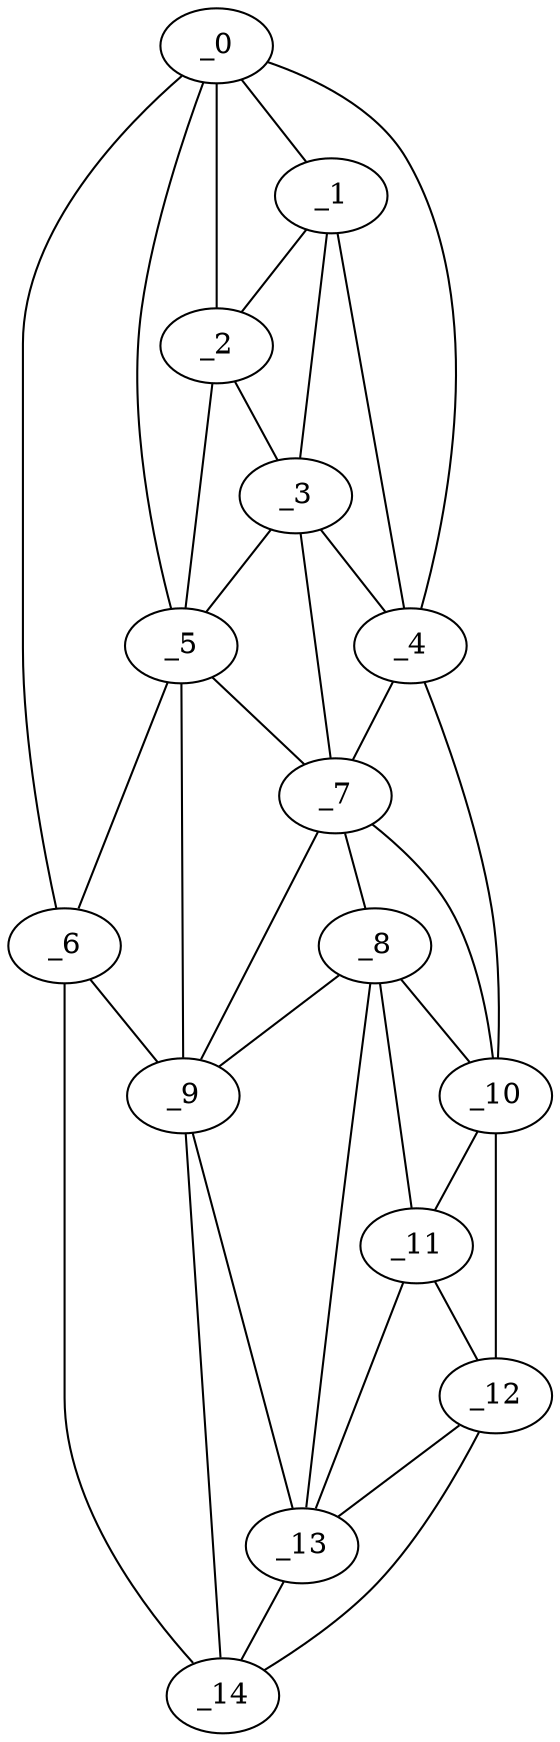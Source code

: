 graph "obj34__285.gxl" {
	_0	 [x=37,
		y=34];
	_1	 [x=41,
		y=34];
	_0 -- _1	 [valence=2];
	_2	 [x=49,
		y=37];
	_0 -- _2	 [valence=1];
	_4	 [x=52,
		y=27];
	_0 -- _4	 [valence=1];
	_5	 [x=57,
		y=44];
	_0 -- _5	 [valence=1];
	_6	 [x=67,
		y=78];
	_0 -- _6	 [valence=1];
	_1 -- _2	 [valence=2];
	_3	 [x=51,
		y=32];
	_1 -- _3	 [valence=2];
	_1 -- _4	 [valence=2];
	_2 -- _3	 [valence=1];
	_2 -- _5	 [valence=2];
	_3 -- _4	 [valence=2];
	_3 -- _5	 [valence=2];
	_7	 [x=69,
		y=41];
	_3 -- _7	 [valence=2];
	_4 -- _7	 [valence=2];
	_10	 [x=82,
		y=29];
	_4 -- _10	 [valence=1];
	_5 -- _6	 [valence=2];
	_5 -- _7	 [valence=2];
	_9	 [x=78,
		y=70];
	_5 -- _9	 [valence=1];
	_6 -- _9	 [valence=1];
	_14	 [x=124,
		y=65];
	_6 -- _14	 [valence=1];
	_8	 [x=77,
		y=39];
	_7 -- _8	 [valence=2];
	_7 -- _9	 [valence=1];
	_7 -- _10	 [valence=1];
	_8 -- _9	 [valence=2];
	_8 -- _10	 [valence=2];
	_11	 [x=87,
		y=37];
	_8 -- _11	 [valence=1];
	_13	 [x=96,
		y=55];
	_8 -- _13	 [valence=2];
	_9 -- _13	 [valence=1];
	_9 -- _14	 [valence=2];
	_10 -- _11	 [valence=2];
	_12	 [x=89,
		y=32];
	_10 -- _12	 [valence=1];
	_11 -- _12	 [valence=1];
	_11 -- _13	 [valence=2];
	_12 -- _13	 [valence=2];
	_12 -- _14	 [valence=1];
	_13 -- _14	 [valence=2];
}
